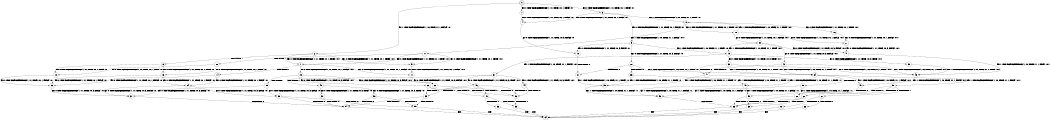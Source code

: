 digraph BCG {
size = "7, 10.5";
center = TRUE;
node [shape = circle];
0 [peripheries = 2];
0 -> 1 [label = "EX !0 !ATOMIC_EXCH_BRANCH (1, +1, TRUE, +0, 1, TRUE) !:0:"];
0 -> 2 [label = "EX !1 !ATOMIC_EXCH_BRANCH (1, +0, TRUE, +1, 1, FALSE) !:0:"];
0 -> 3 [label = "EX !0 !ATOMIC_EXCH_BRANCH (1, +1, TRUE, +0, 1, TRUE) !:0:"];
1 -> 4 [label = "EX !0 !ATOMIC_EXCH_BRANCH (1, +1, TRUE, +0, 1, FALSE) !:0:"];
2 -> 5 [label = "EX !0 !ATOMIC_EXCH_BRANCH (1, +1, TRUE, +0, 1, TRUE) !:0:1:"];
2 -> 6 [label = "TERMINATE !1"];
2 -> 7 [label = "EX !0 !ATOMIC_EXCH_BRANCH (1, +1, TRUE, +0, 1, TRUE) !:0:1:"];
3 -> 4 [label = "EX !0 !ATOMIC_EXCH_BRANCH (1, +1, TRUE, +0, 1, FALSE) !:0:"];
3 -> 8 [label = "EX !1 !ATOMIC_EXCH_BRANCH (1, +0, TRUE, +1, 1, TRUE) !:0:"];
3 -> 9 [label = "EX !0 !ATOMIC_EXCH_BRANCH (1, +1, TRUE, +0, 1, FALSE) !:0:"];
4 -> 10 [label = "EX !0 !ATOMIC_EXCH_BRANCH (1, +1, TRUE, +0, 3, FALSE) !:0:"];
5 -> 11 [label = "EX !0 !ATOMIC_EXCH_BRANCH (1, +1, TRUE, +0, 1, FALSE) !:0:1:"];
6 -> 12 [label = "EX !0 !ATOMIC_EXCH_BRANCH (1, +1, TRUE, +0, 1, TRUE) !:0:"];
6 -> 13 [label = "EX !0 !ATOMIC_EXCH_BRANCH (1, +1, TRUE, +0, 1, TRUE) !:0:"];
7 -> 11 [label = "EX !0 !ATOMIC_EXCH_BRANCH (1, +1, TRUE, +0, 1, FALSE) !:0:1:"];
7 -> 14 [label = "TERMINATE !1"];
7 -> 15 [label = "EX !0 !ATOMIC_EXCH_BRANCH (1, +1, TRUE, +0, 1, FALSE) !:0:1:"];
8 -> 16 [label = "EX !0 !ATOMIC_EXCH_BRANCH (1, +1, TRUE, +0, 1, TRUE) !:0:1:"];
8 -> 17 [label = "EX !1 !ATOMIC_EXCH_BRANCH (1, +0, TRUE, +1, 1, FALSE) !:0:1:"];
8 -> 18 [label = "EX !0 !ATOMIC_EXCH_BRANCH (1, +1, TRUE, +0, 1, TRUE) !:0:1:"];
9 -> 10 [label = "EX !0 !ATOMIC_EXCH_BRANCH (1, +1, TRUE, +0, 3, FALSE) !:0:"];
9 -> 19 [label = "EX !1 !ATOMIC_EXCH_BRANCH (1, +0, TRUE, +1, 1, TRUE) !:0:"];
9 -> 20 [label = "EX !0 !ATOMIC_EXCH_BRANCH (1, +1, TRUE, +0, 3, FALSE) !:0:"];
10 -> 21 [label = "TERMINATE !0"];
11 -> 22 [label = "EX !0 !ATOMIC_EXCH_BRANCH (1, +1, TRUE, +0, 3, FALSE) !:0:1:"];
12 -> 23 [label = "EX !0 !ATOMIC_EXCH_BRANCH (1, +1, TRUE, +0, 1, FALSE) !:0:"];
13 -> 23 [label = "EX !0 !ATOMIC_EXCH_BRANCH (1, +1, TRUE, +0, 1, FALSE) !:0:"];
13 -> 24 [label = "EX !0 !ATOMIC_EXCH_BRANCH (1, +1, TRUE, +0, 1, FALSE) !:0:"];
14 -> 23 [label = "EX !0 !ATOMIC_EXCH_BRANCH (1, +1, TRUE, +0, 1, FALSE) !:0:"];
14 -> 24 [label = "EX !0 !ATOMIC_EXCH_BRANCH (1, +1, TRUE, +0, 1, FALSE) !:0:"];
15 -> 22 [label = "EX !0 !ATOMIC_EXCH_BRANCH (1, +1, TRUE, +0, 3, FALSE) !:0:1:"];
15 -> 25 [label = "TERMINATE !1"];
15 -> 26 [label = "EX !0 !ATOMIC_EXCH_BRANCH (1, +1, TRUE, +0, 3, FALSE) !:0:1:"];
16 -> 27 [label = "EX !0 !ATOMIC_EXCH_BRANCH (1, +1, TRUE, +0, 1, FALSE) !:0:1:"];
17 -> 5 [label = "EX !0 !ATOMIC_EXCH_BRANCH (1, +1, TRUE, +0, 1, TRUE) !:0:1:"];
17 -> 28 [label = "TERMINATE !1"];
17 -> 7 [label = "EX !0 !ATOMIC_EXCH_BRANCH (1, +1, TRUE, +0, 1, TRUE) !:0:1:"];
18 -> 27 [label = "EX !0 !ATOMIC_EXCH_BRANCH (1, +1, TRUE, +0, 1, FALSE) !:0:1:"];
18 -> 8 [label = "EX !1 !ATOMIC_EXCH_BRANCH (1, +0, TRUE, +1, 1, TRUE) !:0:1:"];
18 -> 29 [label = "EX !0 !ATOMIC_EXCH_BRANCH (1, +1, TRUE, +0, 1, FALSE) !:0:1:"];
19 -> 30 [label = "EX !0 !ATOMIC_EXCH_BRANCH (1, +1, TRUE, +0, 3, TRUE) !:0:1:"];
19 -> 31 [label = "EX !1 !ATOMIC_EXCH_BRANCH (1, +0, TRUE, +1, 1, FALSE) !:0:1:"];
19 -> 32 [label = "EX !0 !ATOMIC_EXCH_BRANCH (1, +1, TRUE, +0, 3, TRUE) !:0:1:"];
20 -> 21 [label = "TERMINATE !0"];
20 -> 33 [label = "TERMINATE !0"];
20 -> 34 [label = "EX !1 !ATOMIC_EXCH_BRANCH (1, +0, TRUE, +1, 1, TRUE) !:0:"];
21 -> 35 [label = "EX !1 !ATOMIC_EXCH_BRANCH (1, +0, TRUE, +1, 1, TRUE) !:1:"];
22 -> 36 [label = "TERMINATE !0"];
23 -> 37 [label = "EX !0 !ATOMIC_EXCH_BRANCH (1, +1, TRUE, +0, 3, FALSE) !:0:"];
24 -> 37 [label = "EX !0 !ATOMIC_EXCH_BRANCH (1, +1, TRUE, +0, 3, FALSE) !:0:"];
24 -> 38 [label = "EX !0 !ATOMIC_EXCH_BRANCH (1, +1, TRUE, +0, 3, FALSE) !:0:"];
25 -> 37 [label = "EX !0 !ATOMIC_EXCH_BRANCH (1, +1, TRUE, +0, 3, FALSE) !:0:"];
25 -> 38 [label = "EX !0 !ATOMIC_EXCH_BRANCH (1, +1, TRUE, +0, 3, FALSE) !:0:"];
26 -> 36 [label = "TERMINATE !0"];
26 -> 39 [label = "TERMINATE !1"];
26 -> 40 [label = "TERMINATE !0"];
27 -> 41 [label = "EX !0 !ATOMIC_EXCH_BRANCH (1, +1, TRUE, +0, 3, FALSE) !:0:1:"];
28 -> 12 [label = "EX !0 !ATOMIC_EXCH_BRANCH (1, +1, TRUE, +0, 1, TRUE) !:0:"];
28 -> 13 [label = "EX !0 !ATOMIC_EXCH_BRANCH (1, +1, TRUE, +0, 1, TRUE) !:0:"];
29 -> 41 [label = "EX !0 !ATOMIC_EXCH_BRANCH (1, +1, TRUE, +0, 3, FALSE) !:0:1:"];
29 -> 19 [label = "EX !1 !ATOMIC_EXCH_BRANCH (1, +0, TRUE, +1, 1, TRUE) !:0:1:"];
29 -> 42 [label = "EX !0 !ATOMIC_EXCH_BRANCH (1, +1, TRUE, +0, 3, FALSE) !:0:1:"];
30 -> 43 [label = "EX !1 !ATOMIC_EXCH_BRANCH (1, +0, TRUE, +1, 1, TRUE) !:0:1:"];
31 -> 44 [label = "EX !0 !ATOMIC_EXCH_BRANCH (1, +1, TRUE, +0, 3, TRUE) !:0:1:"];
31 -> 45 [label = "TERMINATE !1"];
31 -> 46 [label = "EX !0 !ATOMIC_EXCH_BRANCH (1, +1, TRUE, +0, 3, TRUE) !:0:1:"];
32 -> 43 [label = "EX !1 !ATOMIC_EXCH_BRANCH (1, +0, TRUE, +1, 1, TRUE) !:0:1:"];
32 -> 47 [label = "TERMINATE !0"];
32 -> 34 [label = "EX !1 !ATOMIC_EXCH_BRANCH (1, +0, TRUE, +1, 1, TRUE) !:0:1:"];
33 -> 35 [label = "EX !1 !ATOMIC_EXCH_BRANCH (1, +0, TRUE, +1, 1, TRUE) !:1:"];
33 -> 48 [label = "EX !1 !ATOMIC_EXCH_BRANCH (1, +0, TRUE, +1, 1, TRUE) !:1:"];
34 -> 49 [label = "EX !1 !ATOMIC_EXCH_BRANCH (1, +0, TRUE, +1, 1, FALSE) !:0:1:"];
34 -> 50 [label = "TERMINATE !0"];
34 -> 51 [label = "EX !1 !ATOMIC_EXCH_BRANCH (1, +0, TRUE, +1, 1, FALSE) !:0:1:"];
35 -> 52 [label = "EX !1 !ATOMIC_EXCH_BRANCH (1, +0, TRUE, +1, 1, FALSE) !:1:"];
36 -> 53 [label = "TERMINATE !1"];
37 -> 54 [label = "TERMINATE !0"];
38 -> 54 [label = "TERMINATE !0"];
38 -> 55 [label = "TERMINATE !0"];
39 -> 54 [label = "TERMINATE !0"];
39 -> 55 [label = "TERMINATE !0"];
40 -> 53 [label = "TERMINATE !1"];
40 -> 56 [label = "TERMINATE !1"];
41 -> 43 [label = "EX !1 !ATOMIC_EXCH_BRANCH (1, +0, TRUE, +1, 1, TRUE) !:0:1:"];
42 -> 43 [label = "EX !1 !ATOMIC_EXCH_BRANCH (1, +0, TRUE, +1, 1, TRUE) !:0:1:"];
42 -> 47 [label = "TERMINATE !0"];
42 -> 34 [label = "EX !1 !ATOMIC_EXCH_BRANCH (1, +0, TRUE, +1, 1, TRUE) !:0:1:"];
43 -> 49 [label = "EX !1 !ATOMIC_EXCH_BRANCH (1, +0, TRUE, +1, 1, FALSE) !:0:1:"];
44 -> 36 [label = "TERMINATE !0"];
45 -> 57 [label = "EX !0 !ATOMIC_EXCH_BRANCH (1, +1, TRUE, +0, 3, TRUE) !:0:"];
45 -> 58 [label = "EX !0 !ATOMIC_EXCH_BRANCH (1, +1, TRUE, +0, 3, TRUE) !:0:"];
46 -> 36 [label = "TERMINATE !0"];
46 -> 39 [label = "TERMINATE !1"];
46 -> 40 [label = "TERMINATE !0"];
47 -> 35 [label = "EX !1 !ATOMIC_EXCH_BRANCH (1, +0, TRUE, +1, 1, TRUE) !:1:"];
47 -> 48 [label = "EX !1 !ATOMIC_EXCH_BRANCH (1, +0, TRUE, +1, 1, TRUE) !:1:"];
48 -> 52 [label = "EX !1 !ATOMIC_EXCH_BRANCH (1, +0, TRUE, +1, 1, FALSE) !:1:"];
48 -> 59 [label = "EX !1 !ATOMIC_EXCH_BRANCH (1, +0, TRUE, +1, 1, FALSE) !:1:"];
49 -> 60 [label = "TERMINATE !0"];
50 -> 52 [label = "EX !1 !ATOMIC_EXCH_BRANCH (1, +0, TRUE, +1, 1, FALSE) !:1:"];
50 -> 59 [label = "EX !1 !ATOMIC_EXCH_BRANCH (1, +0, TRUE, +1, 1, FALSE) !:1:"];
51 -> 60 [label = "TERMINATE !0"];
51 -> 61 [label = "TERMINATE !1"];
51 -> 62 [label = "TERMINATE !0"];
52 -> 63 [label = "TERMINATE !1"];
53 -> 64 [label = "exit"];
54 -> 64 [label = "exit"];
55 -> 64 [label = "exit"];
56 -> 64 [label = "exit"];
57 -> 54 [label = "TERMINATE !0"];
58 -> 54 [label = "TERMINATE !0"];
58 -> 55 [label = "TERMINATE !0"];
59 -> 63 [label = "TERMINATE !1"];
59 -> 65 [label = "TERMINATE !1"];
60 -> 63 [label = "TERMINATE !1"];
61 -> 66 [label = "TERMINATE !0"];
61 -> 67 [label = "TERMINATE !0"];
62 -> 63 [label = "TERMINATE !1"];
62 -> 65 [label = "TERMINATE !1"];
63 -> 64 [label = "exit"];
65 -> 64 [label = "exit"];
66 -> 64 [label = "exit"];
67 -> 64 [label = "exit"];
}
